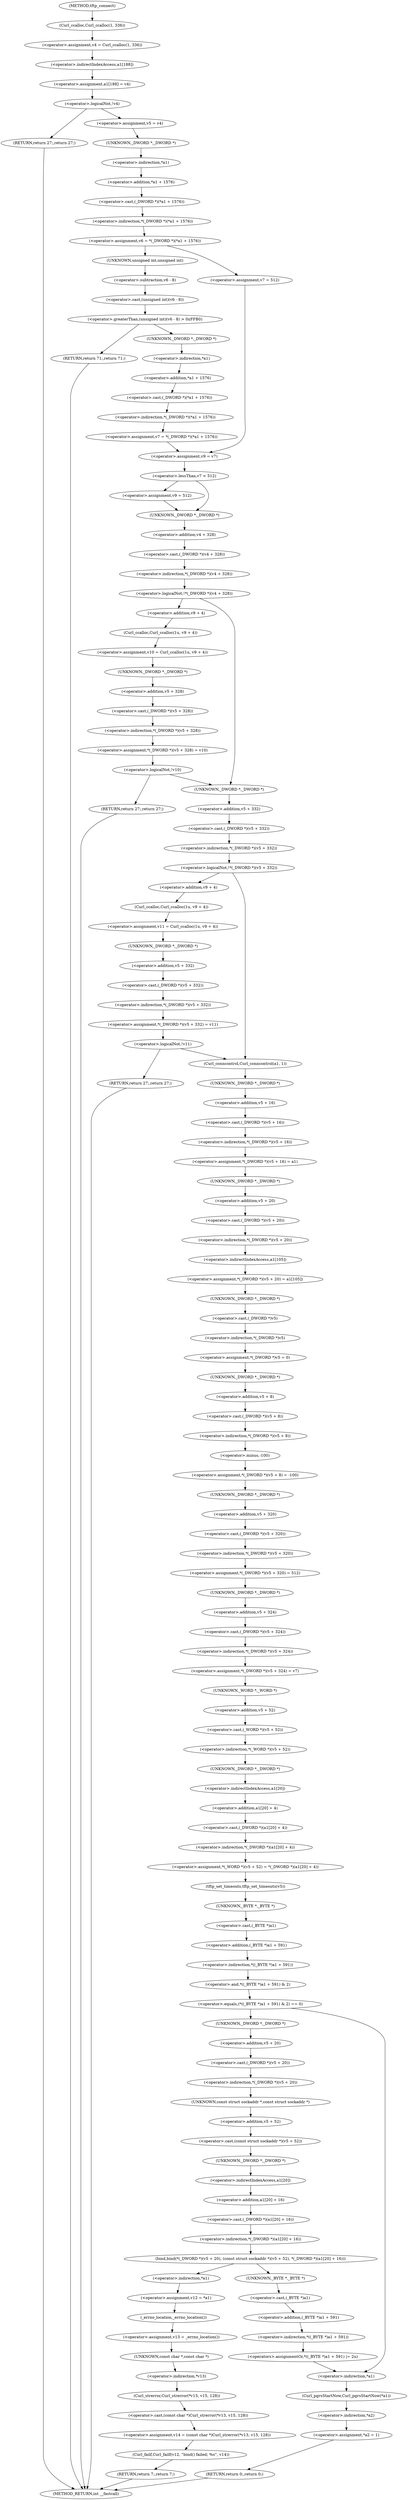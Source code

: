 digraph tftp_connect {  
"1000127" [label = "(<operator>.assignment,v4 = Curl_ccalloc(1, 336))" ]
"1000129" [label = "(Curl_ccalloc,Curl_ccalloc(1, 336))" ]
"1000132" [label = "(<operator>.assignment,a1[188] = v4)" ]
"1000133" [label = "(<operator>.indirectIndexAccess,a1[188])" ]
"1000138" [label = "(<operator>.logicalNot,!v4)" ]
"1000140" [label = "(RETURN,return 27;,return 27;)" ]
"1000142" [label = "(<operator>.assignment,v5 = v4)" ]
"1000145" [label = "(<operator>.assignment,v6 = *(_DWORD *)(*a1 + 1576))" ]
"1000147" [label = "(<operator>.indirection,*(_DWORD *)(*a1 + 1576))" ]
"1000148" [label = "(<operator>.cast,(_DWORD *)(*a1 + 1576))" ]
"1000149" [label = "(UNKNOWN,_DWORD *,_DWORD *)" ]
"1000150" [label = "(<operator>.addition,*a1 + 1576)" ]
"1000151" [label = "(<operator>.indirection,*a1)" ]
"1000158" [label = "(<operator>.greaterThan,(unsigned int)(v6 - 8) > 0xFFB0)" ]
"1000159" [label = "(<operator>.cast,(unsigned int)(v6 - 8))" ]
"1000160" [label = "(UNKNOWN,unsigned int,unsigned int)" ]
"1000161" [label = "(<operator>.subtraction,v6 - 8)" ]
"1000165" [label = "(RETURN,return 71;,return 71;)" ]
"1000167" [label = "(<operator>.assignment,v7 = *(_DWORD *)(*a1 + 1576))" ]
"1000169" [label = "(<operator>.indirection,*(_DWORD *)(*a1 + 1576))" ]
"1000170" [label = "(<operator>.cast,(_DWORD *)(*a1 + 1576))" ]
"1000171" [label = "(UNKNOWN,_DWORD *,_DWORD *)" ]
"1000172" [label = "(<operator>.addition,*a1 + 1576)" ]
"1000173" [label = "(<operator>.indirection,*a1)" ]
"1000178" [label = "(<operator>.assignment,v7 = 512)" ]
"1000181" [label = "(<operator>.assignment,v9 = v7)" ]
"1000185" [label = "(<operator>.lessThan,v7 < 512)" ]
"1000188" [label = "(<operator>.assignment,v9 = 512)" ]
"1000192" [label = "(<operator>.logicalNot,!*(_DWORD *)(v4 + 328))" ]
"1000193" [label = "(<operator>.indirection,*(_DWORD *)(v4 + 328))" ]
"1000194" [label = "(<operator>.cast,(_DWORD *)(v4 + 328))" ]
"1000195" [label = "(UNKNOWN,_DWORD *,_DWORD *)" ]
"1000196" [label = "(<operator>.addition,v4 + 328)" ]
"1000200" [label = "(<operator>.assignment,v10 = Curl_ccalloc(1u, v9 + 4))" ]
"1000202" [label = "(Curl_ccalloc,Curl_ccalloc(1u, v9 + 4))" ]
"1000204" [label = "(<operator>.addition,v9 + 4)" ]
"1000207" [label = "(<operator>.assignment,*(_DWORD *)(v5 + 328) = v10)" ]
"1000208" [label = "(<operator>.indirection,*(_DWORD *)(v5 + 328))" ]
"1000209" [label = "(<operator>.cast,(_DWORD *)(v5 + 328))" ]
"1000210" [label = "(UNKNOWN,_DWORD *,_DWORD *)" ]
"1000211" [label = "(<operator>.addition,v5 + 328)" ]
"1000216" [label = "(<operator>.logicalNot,!v10)" ]
"1000218" [label = "(RETURN,return 27;,return 27;)" ]
"1000221" [label = "(<operator>.logicalNot,!*(_DWORD *)(v5 + 332))" ]
"1000222" [label = "(<operator>.indirection,*(_DWORD *)(v5 + 332))" ]
"1000223" [label = "(<operator>.cast,(_DWORD *)(v5 + 332))" ]
"1000224" [label = "(UNKNOWN,_DWORD *,_DWORD *)" ]
"1000225" [label = "(<operator>.addition,v5 + 332)" ]
"1000229" [label = "(<operator>.assignment,v11 = Curl_ccalloc(1u, v9 + 4))" ]
"1000231" [label = "(Curl_ccalloc,Curl_ccalloc(1u, v9 + 4))" ]
"1000233" [label = "(<operator>.addition,v9 + 4)" ]
"1000236" [label = "(<operator>.assignment,*(_DWORD *)(v5 + 332) = v11)" ]
"1000237" [label = "(<operator>.indirection,*(_DWORD *)(v5 + 332))" ]
"1000238" [label = "(<operator>.cast,(_DWORD *)(v5 + 332))" ]
"1000239" [label = "(UNKNOWN,_DWORD *,_DWORD *)" ]
"1000240" [label = "(<operator>.addition,v5 + 332)" ]
"1000245" [label = "(<operator>.logicalNot,!v11)" ]
"1000247" [label = "(RETURN,return 27;,return 27;)" ]
"1000249" [label = "(Curl_conncontrol,Curl_conncontrol(a1, 1))" ]
"1000252" [label = "(<operator>.assignment,*(_DWORD *)(v5 + 16) = a1)" ]
"1000253" [label = "(<operator>.indirection,*(_DWORD *)(v5 + 16))" ]
"1000254" [label = "(<operator>.cast,(_DWORD *)(v5 + 16))" ]
"1000255" [label = "(UNKNOWN,_DWORD *,_DWORD *)" ]
"1000256" [label = "(<operator>.addition,v5 + 16)" ]
"1000260" [label = "(<operator>.assignment,*(_DWORD *)(v5 + 20) = a1[105])" ]
"1000261" [label = "(<operator>.indirection,*(_DWORD *)(v5 + 20))" ]
"1000262" [label = "(<operator>.cast,(_DWORD *)(v5 + 20))" ]
"1000263" [label = "(UNKNOWN,_DWORD *,_DWORD *)" ]
"1000264" [label = "(<operator>.addition,v5 + 20)" ]
"1000267" [label = "(<operator>.indirectIndexAccess,a1[105])" ]
"1000270" [label = "(<operator>.assignment,*(_DWORD *)v5 = 0)" ]
"1000271" [label = "(<operator>.indirection,*(_DWORD *)v5)" ]
"1000272" [label = "(<operator>.cast,(_DWORD *)v5)" ]
"1000273" [label = "(UNKNOWN,_DWORD *,_DWORD *)" ]
"1000276" [label = "(<operator>.assignment,*(_DWORD *)(v5 + 8) = -100)" ]
"1000277" [label = "(<operator>.indirection,*(_DWORD *)(v5 + 8))" ]
"1000278" [label = "(<operator>.cast,(_DWORD *)(v5 + 8))" ]
"1000279" [label = "(UNKNOWN,_DWORD *,_DWORD *)" ]
"1000280" [label = "(<operator>.addition,v5 + 8)" ]
"1000283" [label = "(<operator>.minus,-100)" ]
"1000285" [label = "(<operator>.assignment,*(_DWORD *)(v5 + 320) = 512)" ]
"1000286" [label = "(<operator>.indirection,*(_DWORD *)(v5 + 320))" ]
"1000287" [label = "(<operator>.cast,(_DWORD *)(v5 + 320))" ]
"1000288" [label = "(UNKNOWN,_DWORD *,_DWORD *)" ]
"1000289" [label = "(<operator>.addition,v5 + 320)" ]
"1000293" [label = "(<operator>.assignment,*(_DWORD *)(v5 + 324) = v7)" ]
"1000294" [label = "(<operator>.indirection,*(_DWORD *)(v5 + 324))" ]
"1000295" [label = "(<operator>.cast,(_DWORD *)(v5 + 324))" ]
"1000296" [label = "(UNKNOWN,_DWORD *,_DWORD *)" ]
"1000297" [label = "(<operator>.addition,v5 + 324)" ]
"1000301" [label = "(<operator>.assignment,*(_WORD *)(v5 + 52) = *(_DWORD *)(a1[20] + 4))" ]
"1000302" [label = "(<operator>.indirection,*(_WORD *)(v5 + 52))" ]
"1000303" [label = "(<operator>.cast,(_WORD *)(v5 + 52))" ]
"1000304" [label = "(UNKNOWN,_WORD *,_WORD *)" ]
"1000305" [label = "(<operator>.addition,v5 + 52)" ]
"1000308" [label = "(<operator>.indirection,*(_DWORD *)(a1[20] + 4))" ]
"1000309" [label = "(<operator>.cast,(_DWORD *)(a1[20] + 4))" ]
"1000310" [label = "(UNKNOWN,_DWORD *,_DWORD *)" ]
"1000311" [label = "(<operator>.addition,a1[20] + 4)" ]
"1000312" [label = "(<operator>.indirectIndexAccess,a1[20])" ]
"1000316" [label = "(tftp_set_timeouts,tftp_set_timeouts(v5))" ]
"1000319" [label = "(<operator>.equals,(*((_BYTE *)a1 + 591) & 2) == 0)" ]
"1000320" [label = "(<operator>.and,*((_BYTE *)a1 + 591) & 2)" ]
"1000321" [label = "(<operator>.indirection,*((_BYTE *)a1 + 591))" ]
"1000322" [label = "(<operator>.addition,(_BYTE *)a1 + 591)" ]
"1000323" [label = "(<operator>.cast,(_BYTE *)a1)" ]
"1000324" [label = "(UNKNOWN,_BYTE *,_BYTE *)" ]
"1000331" [label = "(bind,bind(*(_DWORD *)(v5 + 20), (const struct sockaddr *)(v5 + 52), *(_DWORD *)(a1[20] + 16)))" ]
"1000332" [label = "(<operator>.indirection,*(_DWORD *)(v5 + 20))" ]
"1000333" [label = "(<operator>.cast,(_DWORD *)(v5 + 20))" ]
"1000334" [label = "(UNKNOWN,_DWORD *,_DWORD *)" ]
"1000335" [label = "(<operator>.addition,v5 + 20)" ]
"1000338" [label = "(<operator>.cast,(const struct sockaddr *)(v5 + 52))" ]
"1000339" [label = "(UNKNOWN,const struct sockaddr *,const struct sockaddr *)" ]
"1000340" [label = "(<operator>.addition,v5 + 52)" ]
"1000343" [label = "(<operator>.indirection,*(_DWORD *)(a1[20] + 16))" ]
"1000344" [label = "(<operator>.cast,(_DWORD *)(a1[20] + 16))" ]
"1000345" [label = "(UNKNOWN,_DWORD *,_DWORD *)" ]
"1000346" [label = "(<operator>.addition,a1[20] + 16)" ]
"1000347" [label = "(<operator>.indirectIndexAccess,a1[20])" ]
"1000352" [label = "(<operator>.assignment,v12 = *a1)" ]
"1000354" [label = "(<operator>.indirection,*a1)" ]
"1000356" [label = "(<operator>.assignment,v13 = _errno_location())" ]
"1000358" [label = "(_errno_location,_errno_location())" ]
"1000359" [label = "(<operator>.assignment,v14 = (const char *)Curl_strerror(*v13, v15, 128))" ]
"1000361" [label = "(<operator>.cast,(const char *)Curl_strerror(*v13, v15, 128))" ]
"1000362" [label = "(UNKNOWN,const char *,const char *)" ]
"1000363" [label = "(Curl_strerror,Curl_strerror(*v13, v15, 128))" ]
"1000364" [label = "(<operator>.indirection,*v13)" ]
"1000368" [label = "(Curl_failf,Curl_failf(v12, \"bind() failed; %s\", v14))" ]
"1000372" [label = "(RETURN,return 7;,return 7;)" ]
"1000374" [label = "(<operators>.assignmentOr,*((_BYTE *)a1 + 591) |= 2u)" ]
"1000375" [label = "(<operator>.indirection,*((_BYTE *)a1 + 591))" ]
"1000376" [label = "(<operator>.addition,(_BYTE *)a1 + 591)" ]
"1000377" [label = "(<operator>.cast,(_BYTE *)a1)" ]
"1000378" [label = "(UNKNOWN,_BYTE *,_BYTE *)" ]
"1000382" [label = "(Curl_pgrsStartNow,Curl_pgrsStartNow(*a1))" ]
"1000383" [label = "(<operator>.indirection,*a1)" ]
"1000385" [label = "(<operator>.assignment,*a2 = 1)" ]
"1000386" [label = "(<operator>.indirection,*a2)" ]
"1000389" [label = "(RETURN,return 0;,return 0;)" ]
"1000112" [label = "(METHOD,tftp_connect)" ]
"1000391" [label = "(METHOD_RETURN,int __fastcall)" ]
  "1000127" -> "1000133" 
  "1000129" -> "1000127" 
  "1000132" -> "1000138" 
  "1000133" -> "1000132" 
  "1000138" -> "1000140" 
  "1000138" -> "1000142" 
  "1000140" -> "1000391" 
  "1000142" -> "1000149" 
  "1000145" -> "1000160" 
  "1000145" -> "1000178" 
  "1000147" -> "1000145" 
  "1000148" -> "1000147" 
  "1000149" -> "1000151" 
  "1000150" -> "1000148" 
  "1000151" -> "1000150" 
  "1000158" -> "1000165" 
  "1000158" -> "1000171" 
  "1000159" -> "1000158" 
  "1000160" -> "1000161" 
  "1000161" -> "1000159" 
  "1000165" -> "1000391" 
  "1000167" -> "1000181" 
  "1000169" -> "1000167" 
  "1000170" -> "1000169" 
  "1000171" -> "1000173" 
  "1000172" -> "1000170" 
  "1000173" -> "1000172" 
  "1000178" -> "1000181" 
  "1000181" -> "1000185" 
  "1000185" -> "1000195" 
  "1000185" -> "1000188" 
  "1000188" -> "1000195" 
  "1000192" -> "1000224" 
  "1000192" -> "1000204" 
  "1000193" -> "1000192" 
  "1000194" -> "1000193" 
  "1000195" -> "1000196" 
  "1000196" -> "1000194" 
  "1000200" -> "1000210" 
  "1000202" -> "1000200" 
  "1000204" -> "1000202" 
  "1000207" -> "1000216" 
  "1000208" -> "1000207" 
  "1000209" -> "1000208" 
  "1000210" -> "1000211" 
  "1000211" -> "1000209" 
  "1000216" -> "1000224" 
  "1000216" -> "1000218" 
  "1000218" -> "1000391" 
  "1000221" -> "1000233" 
  "1000221" -> "1000249" 
  "1000222" -> "1000221" 
  "1000223" -> "1000222" 
  "1000224" -> "1000225" 
  "1000225" -> "1000223" 
  "1000229" -> "1000239" 
  "1000231" -> "1000229" 
  "1000233" -> "1000231" 
  "1000236" -> "1000245" 
  "1000237" -> "1000236" 
  "1000238" -> "1000237" 
  "1000239" -> "1000240" 
  "1000240" -> "1000238" 
  "1000245" -> "1000247" 
  "1000245" -> "1000249" 
  "1000247" -> "1000391" 
  "1000249" -> "1000255" 
  "1000252" -> "1000263" 
  "1000253" -> "1000252" 
  "1000254" -> "1000253" 
  "1000255" -> "1000256" 
  "1000256" -> "1000254" 
  "1000260" -> "1000273" 
  "1000261" -> "1000267" 
  "1000262" -> "1000261" 
  "1000263" -> "1000264" 
  "1000264" -> "1000262" 
  "1000267" -> "1000260" 
  "1000270" -> "1000279" 
  "1000271" -> "1000270" 
  "1000272" -> "1000271" 
  "1000273" -> "1000272" 
  "1000276" -> "1000288" 
  "1000277" -> "1000283" 
  "1000278" -> "1000277" 
  "1000279" -> "1000280" 
  "1000280" -> "1000278" 
  "1000283" -> "1000276" 
  "1000285" -> "1000296" 
  "1000286" -> "1000285" 
  "1000287" -> "1000286" 
  "1000288" -> "1000289" 
  "1000289" -> "1000287" 
  "1000293" -> "1000304" 
  "1000294" -> "1000293" 
  "1000295" -> "1000294" 
  "1000296" -> "1000297" 
  "1000297" -> "1000295" 
  "1000301" -> "1000316" 
  "1000302" -> "1000310" 
  "1000303" -> "1000302" 
  "1000304" -> "1000305" 
  "1000305" -> "1000303" 
  "1000308" -> "1000301" 
  "1000309" -> "1000308" 
  "1000310" -> "1000312" 
  "1000311" -> "1000309" 
  "1000312" -> "1000311" 
  "1000316" -> "1000324" 
  "1000319" -> "1000334" 
  "1000319" -> "1000383" 
  "1000320" -> "1000319" 
  "1000321" -> "1000320" 
  "1000322" -> "1000321" 
  "1000323" -> "1000322" 
  "1000324" -> "1000323" 
  "1000331" -> "1000378" 
  "1000331" -> "1000354" 
  "1000332" -> "1000339" 
  "1000333" -> "1000332" 
  "1000334" -> "1000335" 
  "1000335" -> "1000333" 
  "1000338" -> "1000345" 
  "1000339" -> "1000340" 
  "1000340" -> "1000338" 
  "1000343" -> "1000331" 
  "1000344" -> "1000343" 
  "1000345" -> "1000347" 
  "1000346" -> "1000344" 
  "1000347" -> "1000346" 
  "1000352" -> "1000358" 
  "1000354" -> "1000352" 
  "1000356" -> "1000362" 
  "1000358" -> "1000356" 
  "1000359" -> "1000368" 
  "1000361" -> "1000359" 
  "1000362" -> "1000364" 
  "1000363" -> "1000361" 
  "1000364" -> "1000363" 
  "1000368" -> "1000372" 
  "1000372" -> "1000391" 
  "1000374" -> "1000383" 
  "1000375" -> "1000374" 
  "1000376" -> "1000375" 
  "1000377" -> "1000376" 
  "1000378" -> "1000377" 
  "1000382" -> "1000386" 
  "1000383" -> "1000382" 
  "1000385" -> "1000389" 
  "1000386" -> "1000385" 
  "1000389" -> "1000391" 
  "1000112" -> "1000129" 
}
